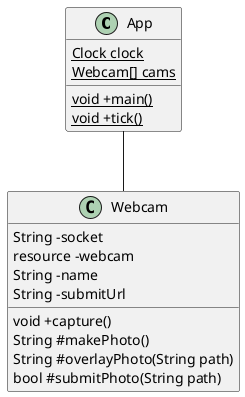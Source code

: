 @startuml Class diagram (suggestion)

class App {
    {static} Clock clock
    {static} Webcam[] cams
    {static} void +main()
    {static} void +tick()
}

class Webcam {
    String -socket
    resource -webcam
    String -name
    String -submitUrl

    void +capture()
    String #makePhoto()
    String #overlayPhoto(String path)
    bool #submitPhoto(String path)
}

App O-- Webcam

@enduml
